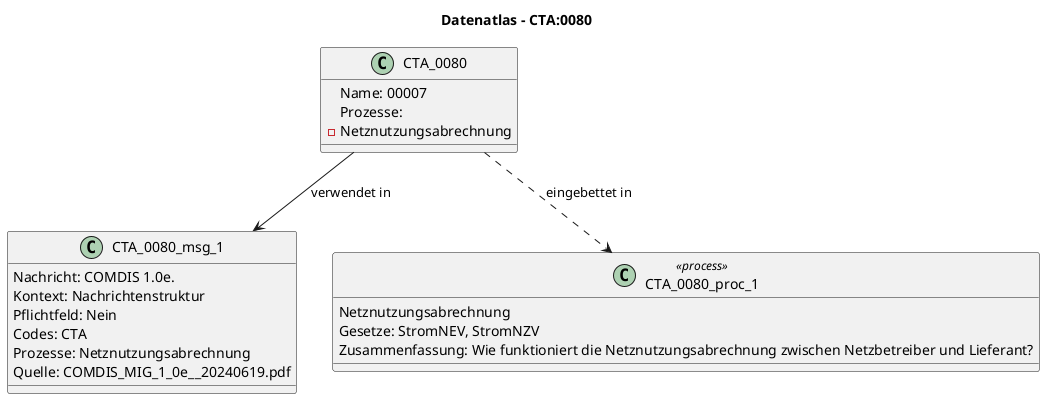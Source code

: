 @startuml
title Datenatlas – CTA:0080
class CTA_0080 {
  Name: 00007
  Prozesse:
    - Netznutzungsabrechnung
}
class CTA_0080_msg_1 {
  Nachricht: COMDIS 1.0e.
  Kontext: Nachrichtenstruktur
  Pflichtfeld: Nein
  Codes: CTA
  Prozesse: Netznutzungsabrechnung
  Quelle: COMDIS_MIG_1_0e__20240619.pdf
}
CTA_0080 --> CTA_0080_msg_1 : verwendet in
class CTA_0080_proc_1 <<process>> {
  Netznutzungsabrechnung
  Gesetze: StromNEV, StromNZV
  Zusammenfassung: Wie funktioniert die Netznutzungsabrechnung zwischen Netzbetreiber und Lieferant?
}
CTA_0080 ..> CTA_0080_proc_1 : eingebettet in
@enduml